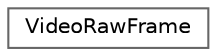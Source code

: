 digraph "类继承关系图"
{
 // LATEX_PDF_SIZE
  bgcolor="transparent";
  edge [fontname=Helvetica,fontsize=10,labelfontname=Helvetica,labelfontsize=10];
  node [fontname=Helvetica,fontsize=10,shape=box,height=0.2,width=0.4];
  rankdir="LR";
  Node0 [id="Node000000",label="VideoRawFrame",height=0.2,width=0.4,color="grey40", fillcolor="white", style="filled",URL="$class_video_raw_frame.html",tooltip="管理原始视频帧的类"];
}
